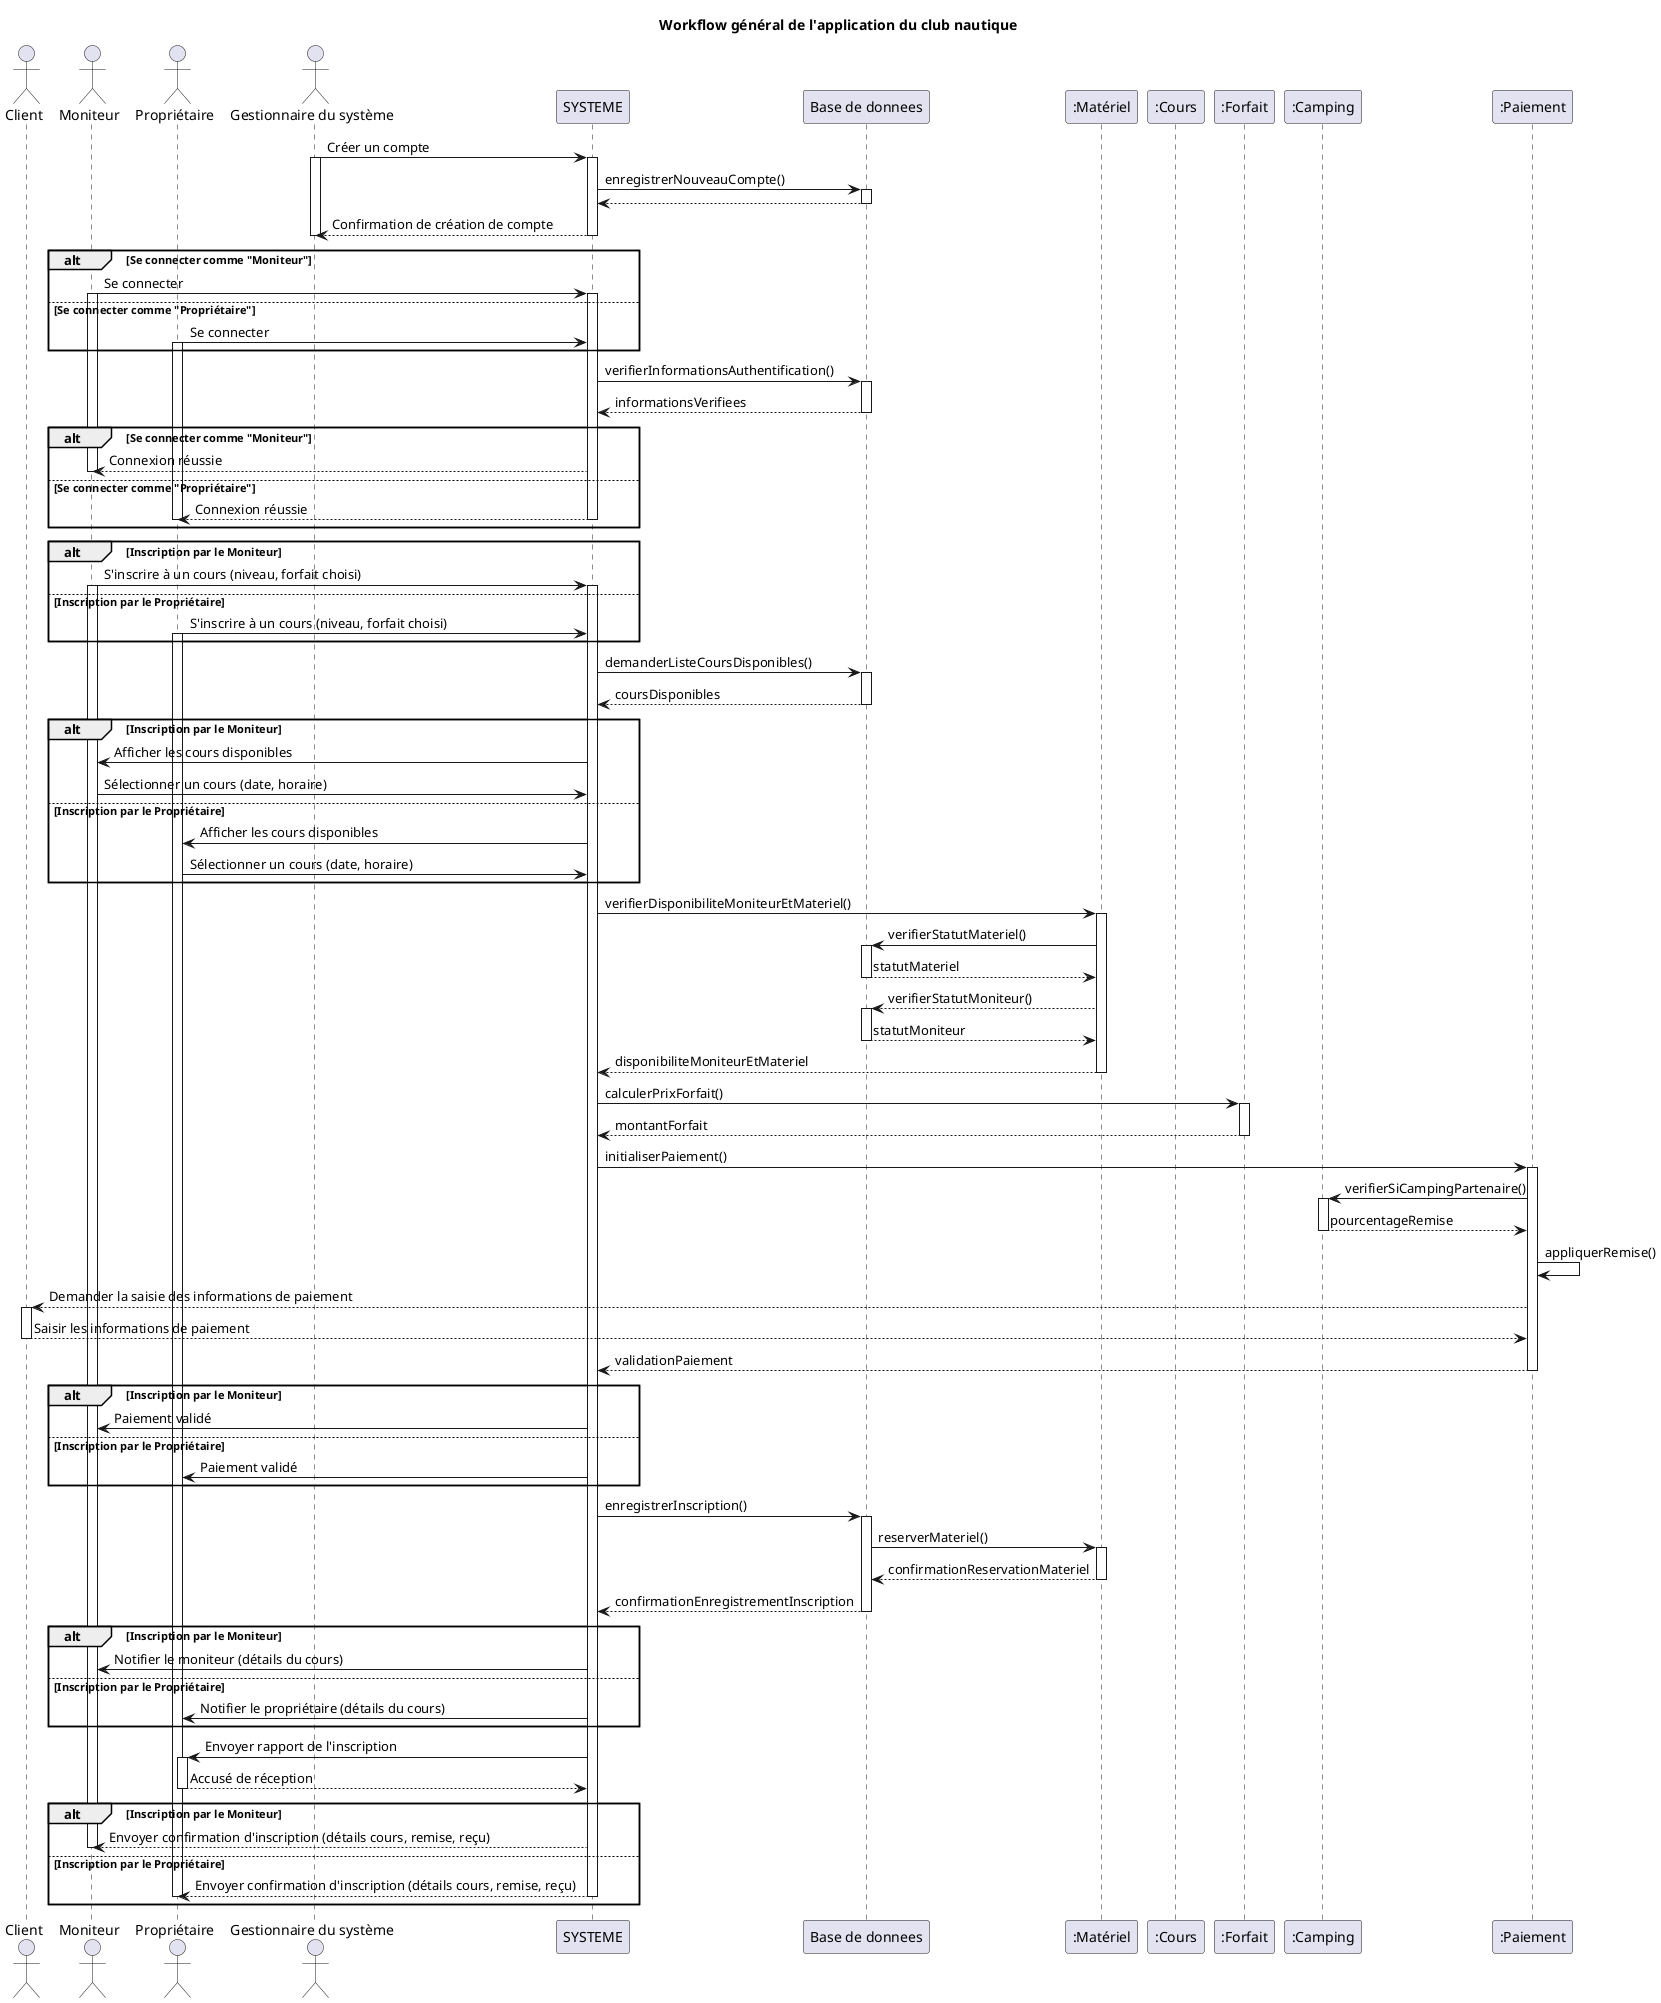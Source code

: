 @startuml
actor Client as C
actor "Moniteur" as M
actor "Propriétaire" as P
actor "Gestionnaire du système" as A
participant "SYSTEME" as App
participant "Base de donnees" as DB
participant ":Matériel" as Mat
participant ":Cours" as Cour
participant ":Forfait" as Forf
participant ":Camping" as Camp
participant ":Paiement" as Pay

title Workflow général de l'application du club nautique

' --- Création de compte ---
A -> App : Créer un compte
activate A
activate App
App -> DB : enregistrerNouveauCompte()
activate DB
DB --> App
deactivate DB
App --> A : Confirmation de création de compte
deactivate App
deactivate A

/'
alt Inscription par le Moniteur
    M -> App : Indiquer affiliation à un camping partenaire
else Inscription par le Propriétaire
    P -> App : Indiquer affiliation à un camping partenaire
end
'/

' --- Authentification ---
alt Se connecter comme "Moniteur"
    M -> App : Se connecter
    activate M
    activate App
else Se connecter comme "Propriétaire"
    P -> App : Se connecter
    activate P
end

App -> DB : verifierInformationsAuthentification()
activate DB
DB --> App : informationsVerifiees
deactivate DB

alt Se connecter comme "Moniteur"
    App --> M : Connexion réussie
    deactivate M
else Se connecter comme "Propriétaire"
    App --> P : Connexion réussie
    deactivate P
    deactivate App
end

' --- Inscription à un cours ---
alt Inscription par le Moniteur
    M -> App : S'inscrire à un cours (niveau, forfait choisi)
    activate M
    activate App
else Inscription par le Propriétaire
    P -> App : S'inscrire à un cours (niveau, forfait choisi)
    activate P
end

activate App

App -> DB : demanderListeCoursDisponibles()
activate DB
DB --> App : coursDisponibles
deactivate DB

alt Inscription par le Moniteur
    App -> M : Afficher les cours disponibles
    M -> App : Sélectionner un cours (date, horaire)
else Inscription par le Propriétaire
    App -> P : Afficher les cours disponibles
    P -> App : Sélectionner un cours (date, horaire)
end

App -> Mat : verifierDisponibiliteMoniteurEtMateriel()
activate Mat
Mat -> DB : verifierStatutMateriel()
activate DB
DB --> Mat : statutMateriel
deactivate DB
Mat --> DB : verifierStatutMoniteur()
activate DB
DB --> Mat : statutMoniteur
deactivate DB
Mat --> App : disponibiliteMoniteurEtMateriel
deactivate Mat

/'
DB -> Camp : verifierAffiliation()
activate Camp
Camp --> DB : calculerRemiseCamping(): pourcentage
deactivate Camp
'/

App -> Forf : calculerPrixForfait()
activate Forf
Forf --> App : montantForfait
deactivate Forf

App -> Pay : initialiserPaiement()
activate Pay
Pay -> Camp : verifierSiCampingPartenaire()
activate Camp
Camp --> Pay : pourcentageRemise
deactivate Camp
Pay -> Pay : appliquerRemise()

Pay --> C : Demander la saisie des informations de paiement
activate C
C --> Pay : Saisir les informations de paiement
deactivate C
Pay --> App : validationPaiement
deactivate Pay

alt Inscription par le Moniteur
    App -> M : Paiement validé
else Inscription par le Propriétaire
    App -> P : Paiement validé
end

App -> DB : enregistrerInscription()
activate DB
DB -> Mat : reserverMateriel()
activate Mat
Mat --> DB : confirmationReservationMateriel
deactivate Mat
DB --> App : confirmationEnregistrementInscription
deactivate DB

alt Inscription par le Moniteur
    App -> M : Notifier le moniteur (détails du cours)
else Inscription par le Propriétaire
    App -> P : Notifier le propriétaire (détails du cours)
end

App -> P : Envoyer rapport de l'inscription
activate P
P --> App : Accusé de réception
deactivate P

alt Inscription par le Moniteur
    App --> M : Envoyer confirmation d'inscription (détails cours, remise, reçu)
    deactivate M
else Inscription par le Propriétaire
    App --> P : Envoyer confirmation d'inscription (détails cours, remise, reçu)
    deactivate App
    deactivate P
end
@enduml
